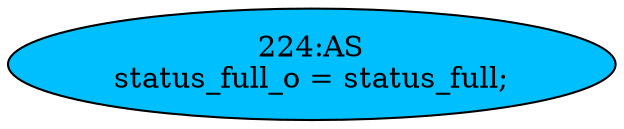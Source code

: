 strict digraph "" {
	node [label="\N"];
	"224:AS"	 [ast="<pyverilog.vparser.ast.Assign object at 0x7f35d5db52d0>",
		def_var="['status_full_o']",
		fillcolor=deepskyblue,
		label="224:AS
status_full_o = status_full;",
		statements="[]",
		style=filled,
		typ=Assign,
		use_var="['status_full']"];
}
